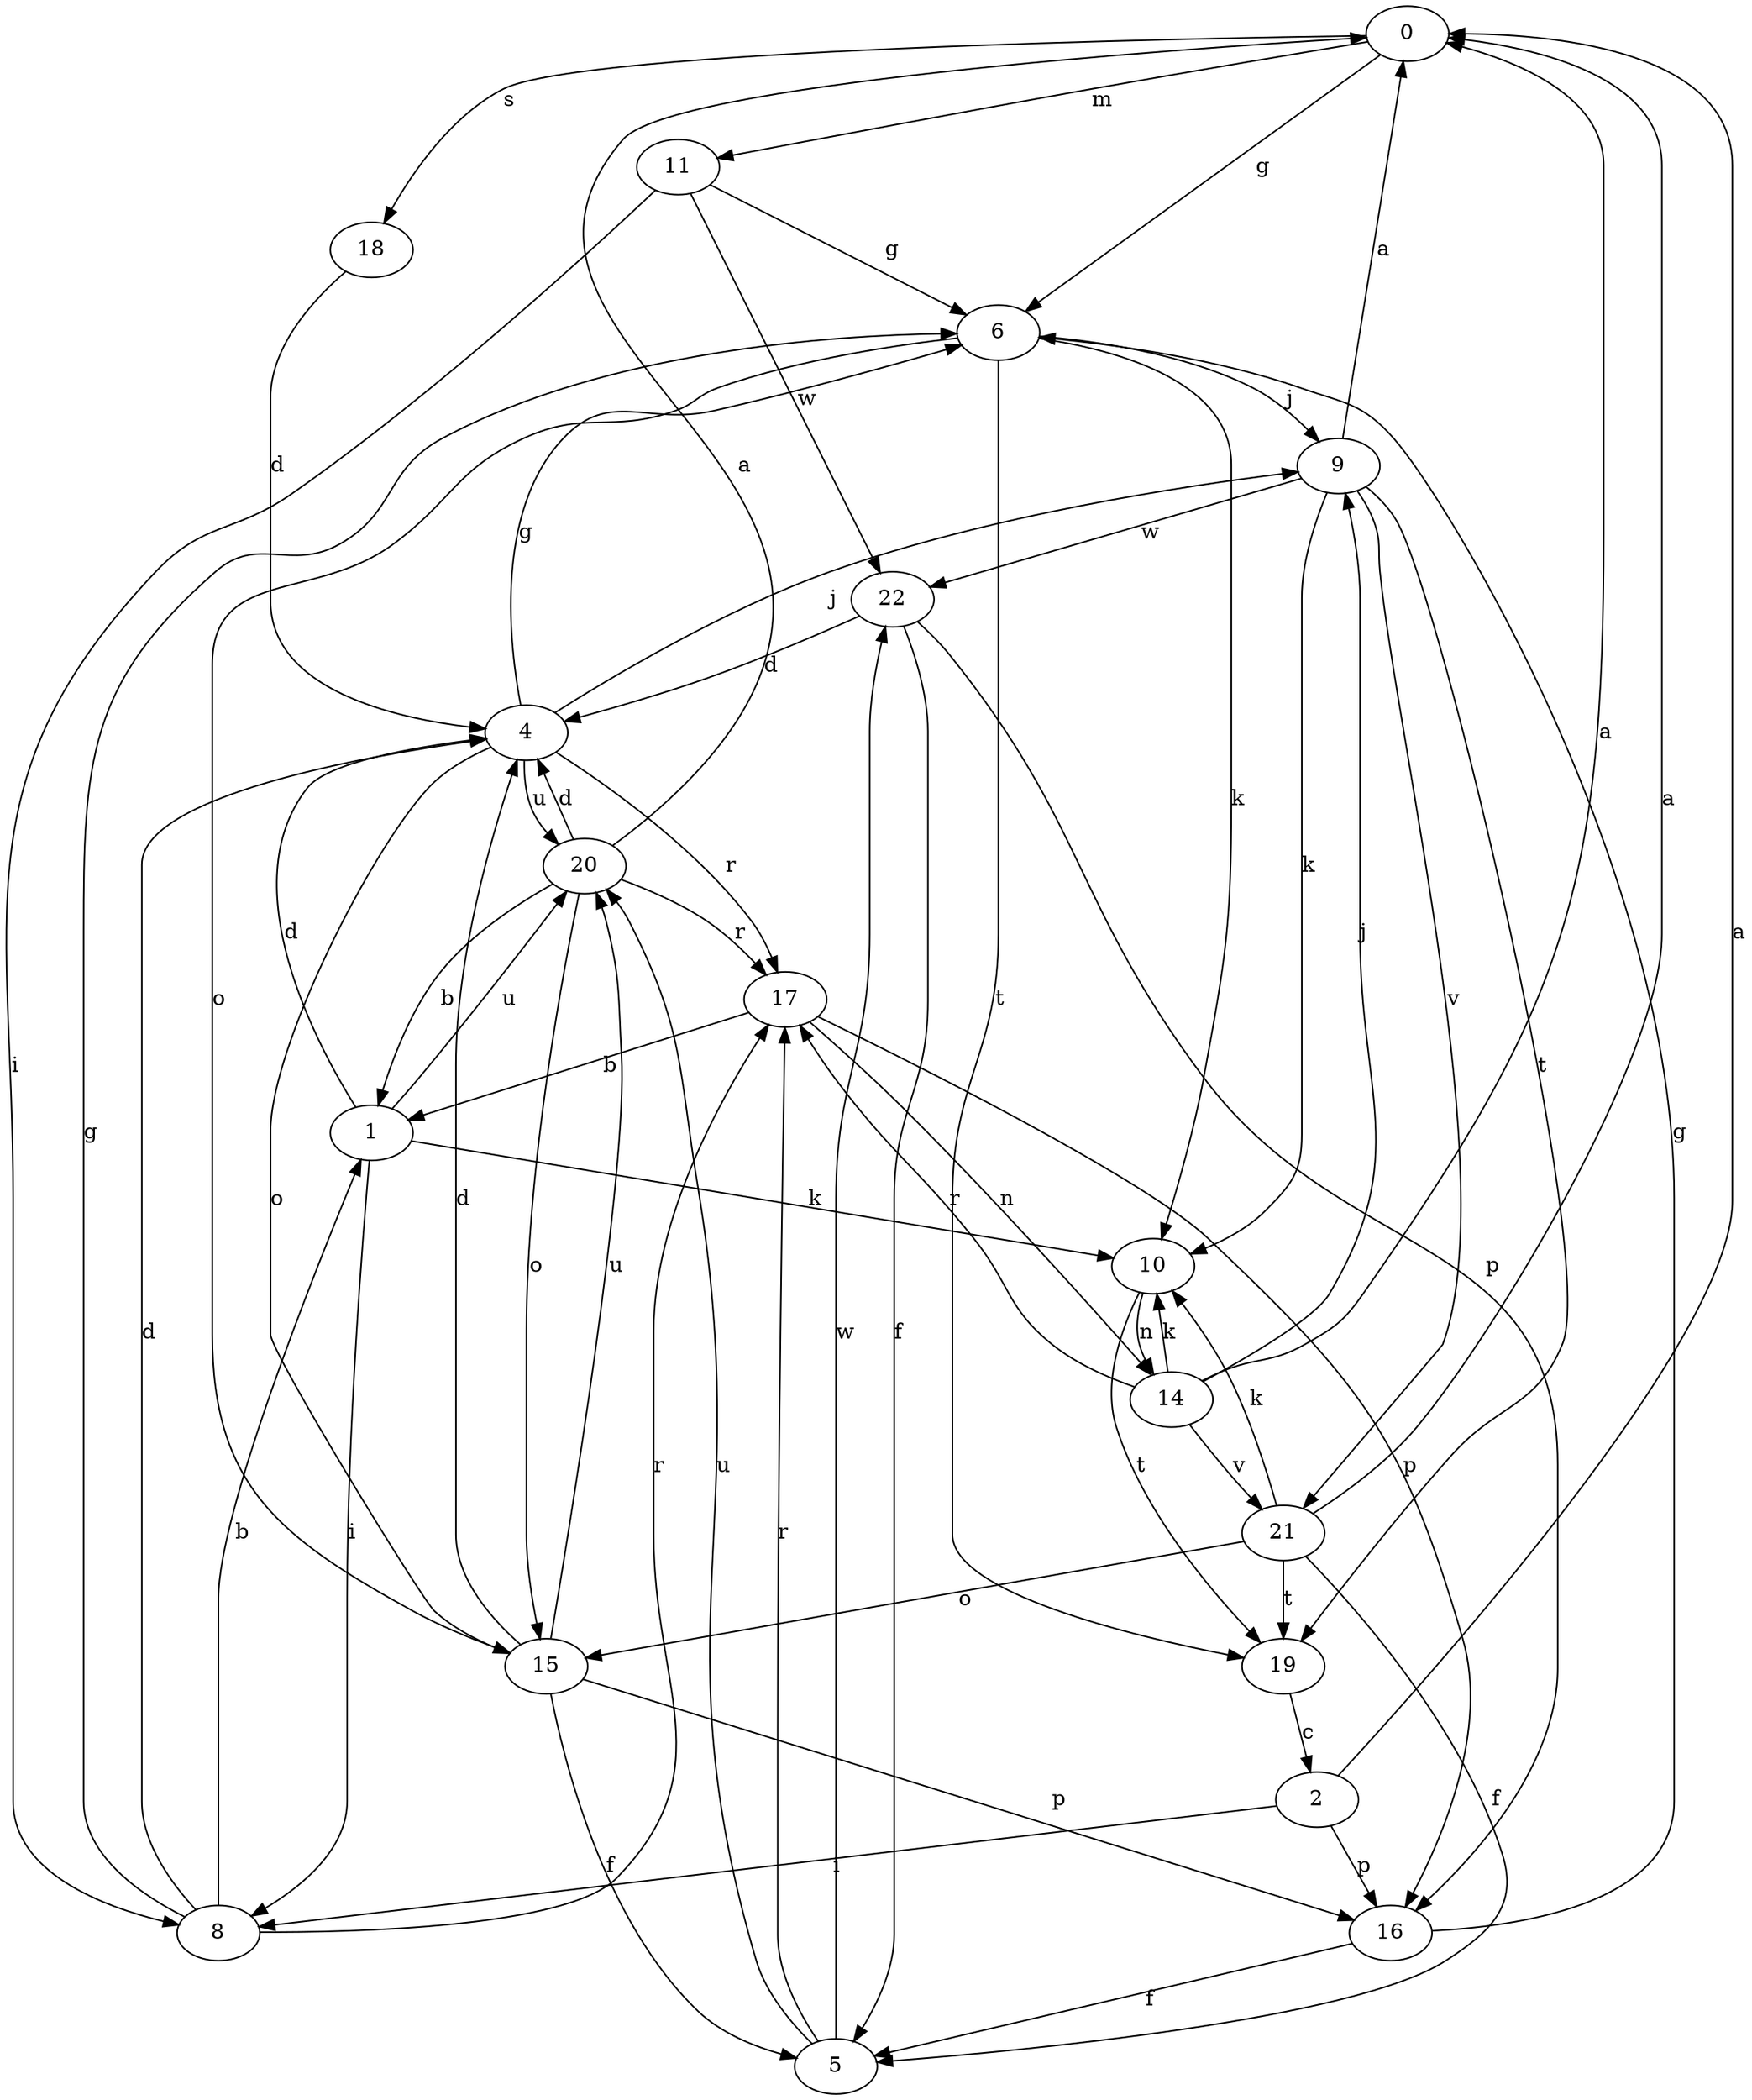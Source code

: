 strict digraph  {
0;
1;
2;
4;
5;
6;
8;
9;
10;
11;
14;
15;
16;
17;
18;
19;
20;
21;
22;
0 -> 6  [label=g];
0 -> 11  [label=m];
0 -> 18  [label=s];
1 -> 4  [label=d];
1 -> 8  [label=i];
1 -> 10  [label=k];
1 -> 20  [label=u];
2 -> 0  [label=a];
2 -> 8  [label=i];
2 -> 16  [label=p];
4 -> 6  [label=g];
4 -> 9  [label=j];
4 -> 15  [label=o];
4 -> 17  [label=r];
4 -> 20  [label=u];
5 -> 17  [label=r];
5 -> 20  [label=u];
5 -> 22  [label=w];
6 -> 9  [label=j];
6 -> 10  [label=k];
6 -> 15  [label=o];
6 -> 19  [label=t];
8 -> 1  [label=b];
8 -> 4  [label=d];
8 -> 6  [label=g];
8 -> 17  [label=r];
9 -> 0  [label=a];
9 -> 10  [label=k];
9 -> 19  [label=t];
9 -> 21  [label=v];
9 -> 22  [label=w];
10 -> 14  [label=n];
10 -> 19  [label=t];
11 -> 6  [label=g];
11 -> 8  [label=i];
11 -> 22  [label=w];
14 -> 0  [label=a];
14 -> 9  [label=j];
14 -> 10  [label=k];
14 -> 17  [label=r];
14 -> 21  [label=v];
15 -> 4  [label=d];
15 -> 5  [label=f];
15 -> 16  [label=p];
15 -> 20  [label=u];
16 -> 5  [label=f];
16 -> 6  [label=g];
17 -> 1  [label=b];
17 -> 14  [label=n];
17 -> 16  [label=p];
18 -> 4  [label=d];
19 -> 2  [label=c];
20 -> 0  [label=a];
20 -> 1  [label=b];
20 -> 4  [label=d];
20 -> 15  [label=o];
20 -> 17  [label=r];
21 -> 0  [label=a];
21 -> 5  [label=f];
21 -> 10  [label=k];
21 -> 15  [label=o];
21 -> 19  [label=t];
22 -> 4  [label=d];
22 -> 5  [label=f];
22 -> 16  [label=p];
}
